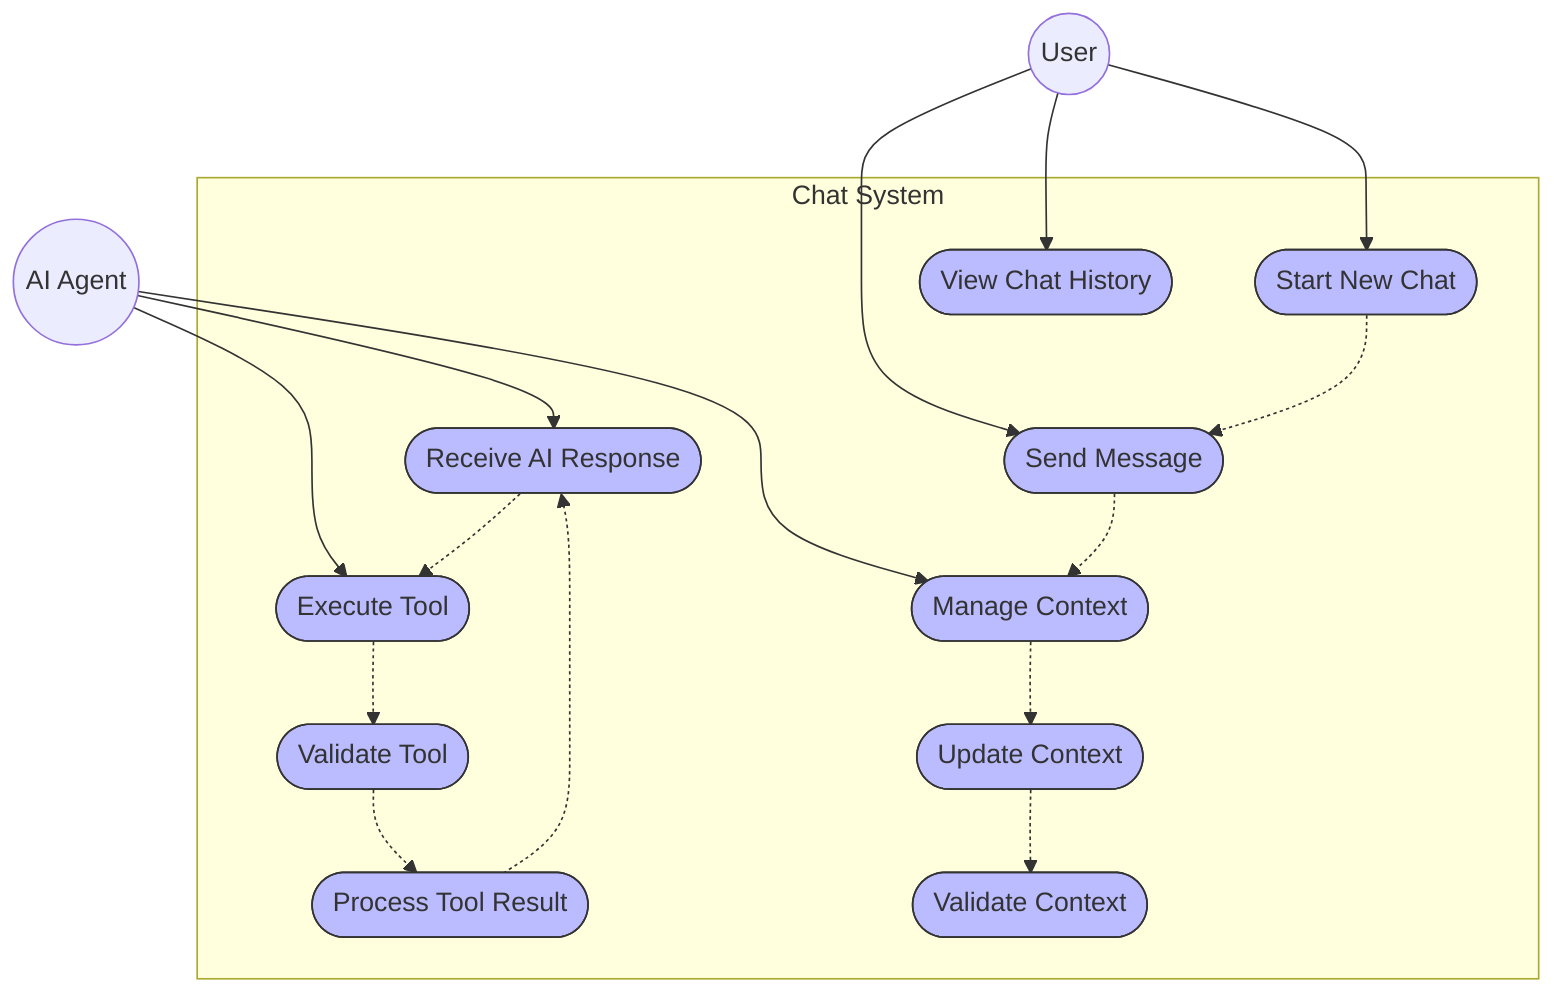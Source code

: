 graph TB
    %% Actors with stick figure representation
    User((<actor>User</actor>))
    AI((<actor>AI Agent</actor>))

    subgraph Chat["Chat System"]
        %% Chat Operations
        StartChat([Start New Chat])
        SendMessage([Send Message])
        ViewHistory([View Chat History])
        ReceiveResponse([Receive AI Response])
        
        %% Tool Operations
        ExecuteTool([Execute Tool])
        ValidateTool([Validate Tool])
        ProcessResult([Process Tool Result])
        
        %% Context Management
        ManageContext([Manage Context])
        UpdateContext([Update Context])
        ValidateContext([Validate Context])
    end

    %% User Connections
    User --> StartChat
    User --> SendMessage
    User --> ViewHistory

    %% AI Connections
    AI --> ReceiveResponse
    AI --> ExecuteTool
    AI --> ManageContext

    %% Include Relationships
    SendMessage -.-> ManageContext
    ExecuteTool -.-> ValidateTool
    ValidateTool -.-> ProcessResult
    ManageContext -.-> UpdateContext
    UpdateContext -.-> ValidateContext

    %% Extend Relationships
    StartChat -.-> SendMessage
    ReceiveResponse -.-> ExecuteTool
    ProcessResult -.-> ReceiveResponse

    %% Styling
    classDef usecase fill:#bbf,stroke:#333,stroke-width:1px;
    class StartChat,SendMessage,ViewHistory,ReceiveResponse,ExecuteTool,ValidateTool,ProcessResult,ManageContext,UpdateContext,ValidateContext usecase;